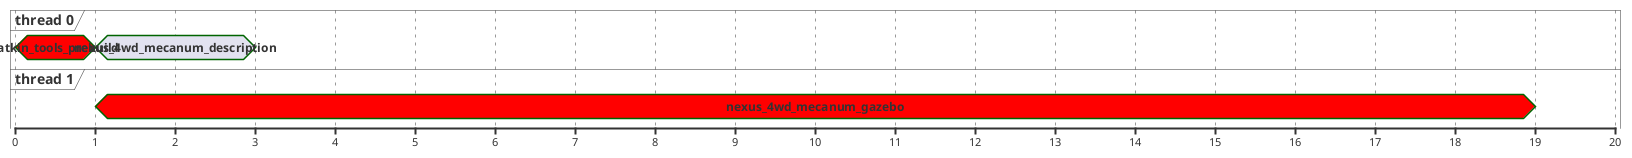 @startuml

'comment

scale 1 as 80 pixels

concise "thread 0" as queue0
concise "thread 1" as queue1

@queue0
0 is "catkin_tools_prebuild" #red
1 is "nexus_4wd_mecanum_description" 
3 is {hidden}

@queue1
1 is "nexus_4wd_mecanum_gazebo" #red
19 is {hidden}
@enduml
